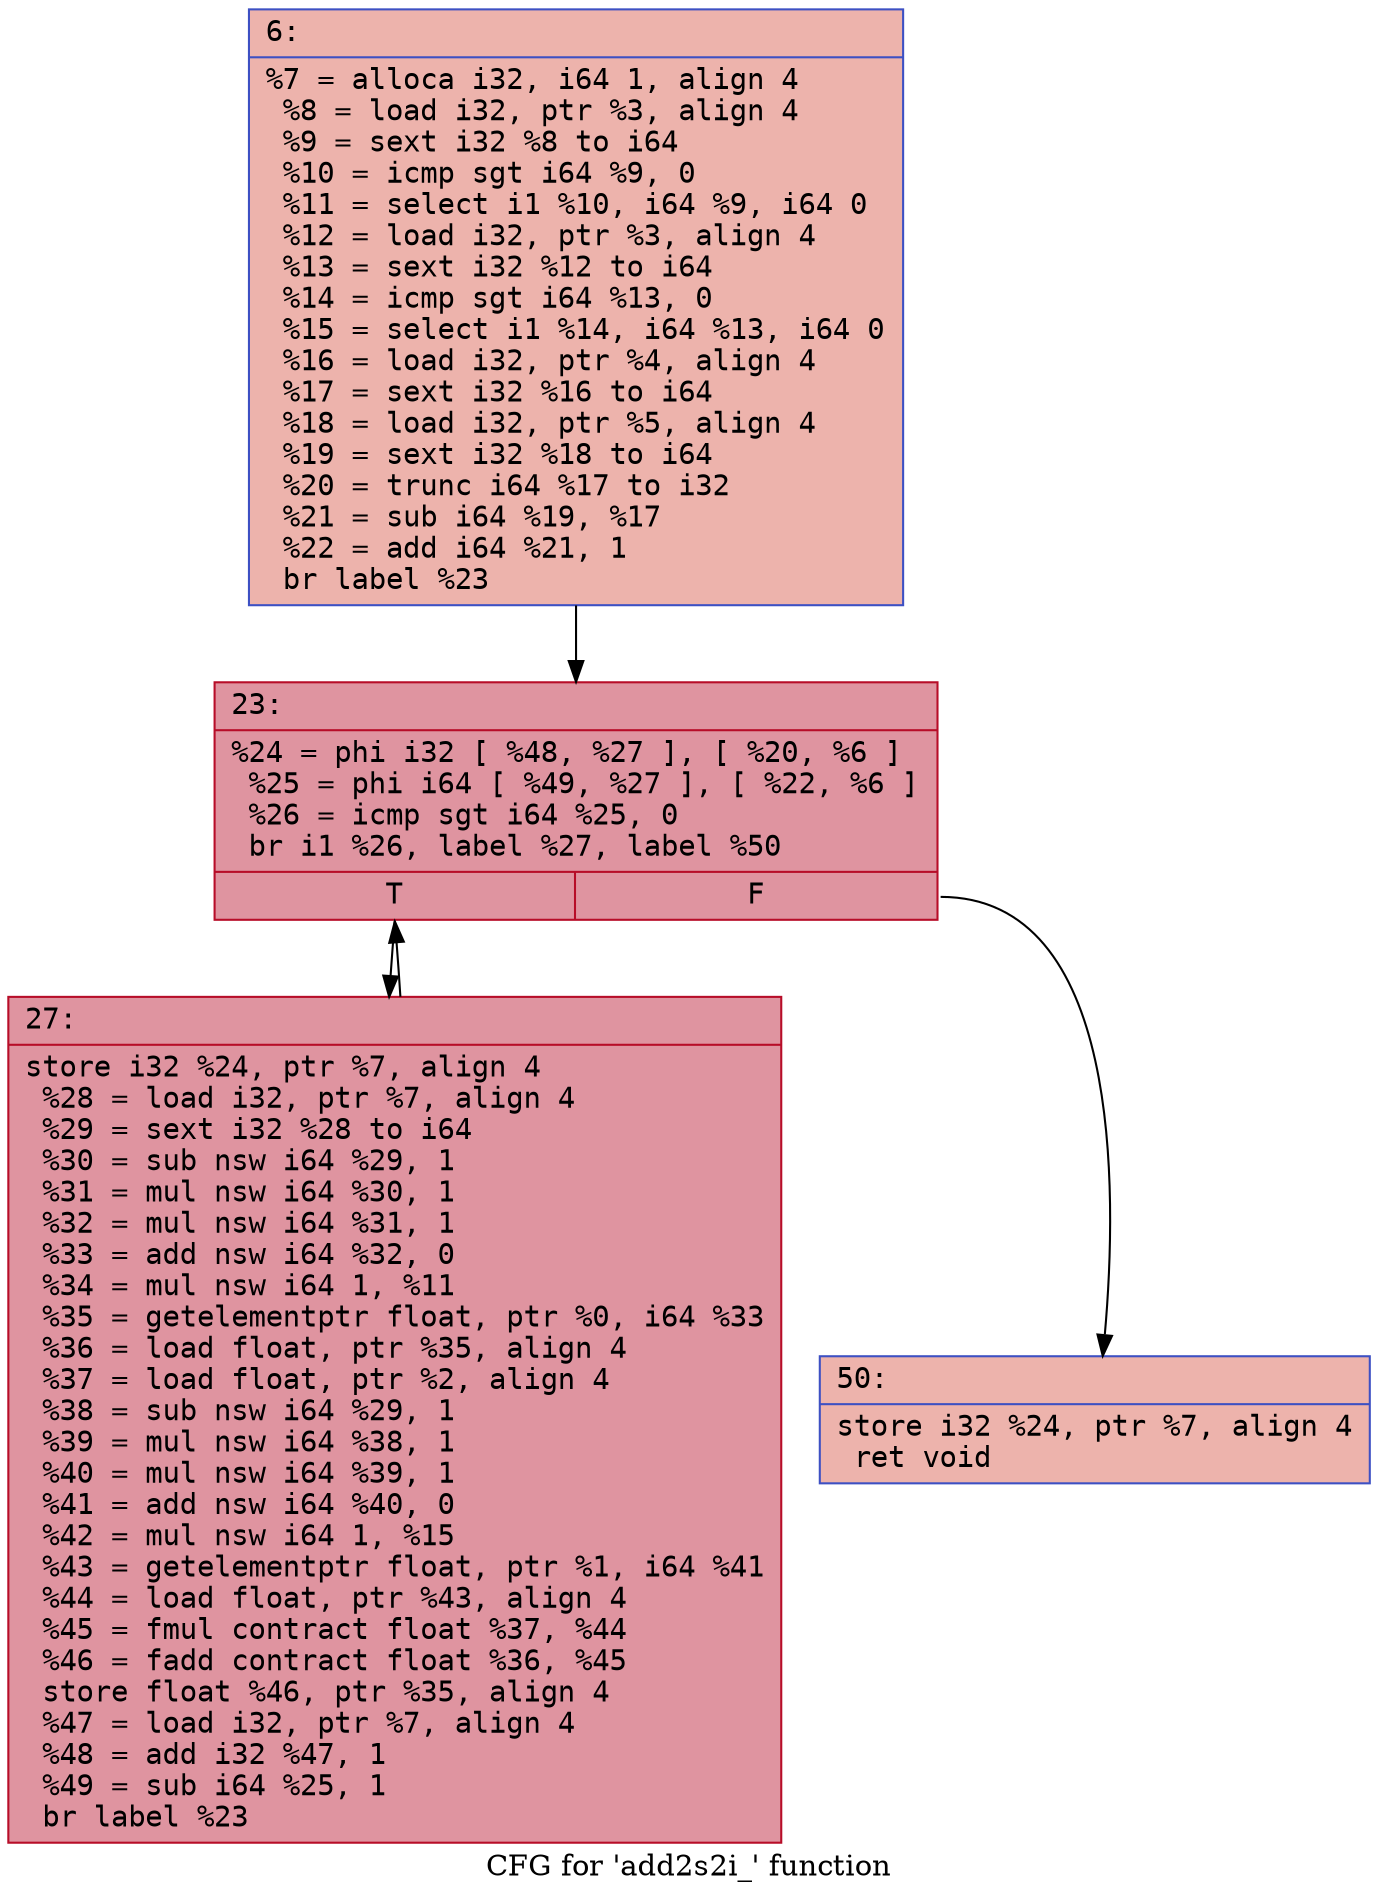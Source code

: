 digraph "CFG for 'add2s2i_' function" {
	label="CFG for 'add2s2i_' function";

	Node0x55794288f390 [shape=record,color="#3d50c3ff", style=filled, fillcolor="#d6524470" fontname="Courier",label="{6:\l|  %7 = alloca i32, i64 1, align 4\l  %8 = load i32, ptr %3, align 4\l  %9 = sext i32 %8 to i64\l  %10 = icmp sgt i64 %9, 0\l  %11 = select i1 %10, i64 %9, i64 0\l  %12 = load i32, ptr %3, align 4\l  %13 = sext i32 %12 to i64\l  %14 = icmp sgt i64 %13, 0\l  %15 = select i1 %14, i64 %13, i64 0\l  %16 = load i32, ptr %4, align 4\l  %17 = sext i32 %16 to i64\l  %18 = load i32, ptr %5, align 4\l  %19 = sext i32 %18 to i64\l  %20 = trunc i64 %17 to i32\l  %21 = sub i64 %19, %17\l  %22 = add i64 %21, 1\l  br label %23\l}"];
	Node0x55794288f390 -> Node0x5579428900a0[tooltip="6 -> 23\nProbability 100.00%" ];
	Node0x5579428900a0 [shape=record,color="#b70d28ff", style=filled, fillcolor="#b70d2870" fontname="Courier",label="{23:\l|  %24 = phi i32 [ %48, %27 ], [ %20, %6 ]\l  %25 = phi i64 [ %49, %27 ], [ %22, %6 ]\l  %26 = icmp sgt i64 %25, 0\l  br i1 %26, label %27, label %50\l|{<s0>T|<s1>F}}"];
	Node0x5579428900a0:s0 -> Node0x557942890190[tooltip="23 -> 27\nProbability 96.88%" ];
	Node0x5579428900a0:s1 -> Node0x557942890420[tooltip="23 -> 50\nProbability 3.12%" ];
	Node0x557942890190 [shape=record,color="#b70d28ff", style=filled, fillcolor="#b70d2870" fontname="Courier",label="{27:\l|  store i32 %24, ptr %7, align 4\l  %28 = load i32, ptr %7, align 4\l  %29 = sext i32 %28 to i64\l  %30 = sub nsw i64 %29, 1\l  %31 = mul nsw i64 %30, 1\l  %32 = mul nsw i64 %31, 1\l  %33 = add nsw i64 %32, 0\l  %34 = mul nsw i64 1, %11\l  %35 = getelementptr float, ptr %0, i64 %33\l  %36 = load float, ptr %35, align 4\l  %37 = load float, ptr %2, align 4\l  %38 = sub nsw i64 %29, 1\l  %39 = mul nsw i64 %38, 1\l  %40 = mul nsw i64 %39, 1\l  %41 = add nsw i64 %40, 0\l  %42 = mul nsw i64 1, %15\l  %43 = getelementptr float, ptr %1, i64 %41\l  %44 = load float, ptr %43, align 4\l  %45 = fmul contract float %37, %44\l  %46 = fadd contract float %36, %45\l  store float %46, ptr %35, align 4\l  %47 = load i32, ptr %7, align 4\l  %48 = add i32 %47, 1\l  %49 = sub i64 %25, 1\l  br label %23\l}"];
	Node0x557942890190 -> Node0x5579428900a0[tooltip="27 -> 23\nProbability 100.00%" ];
	Node0x557942890420 [shape=record,color="#3d50c3ff", style=filled, fillcolor="#d6524470" fontname="Courier",label="{50:\l|  store i32 %24, ptr %7, align 4\l  ret void\l}"];
}
